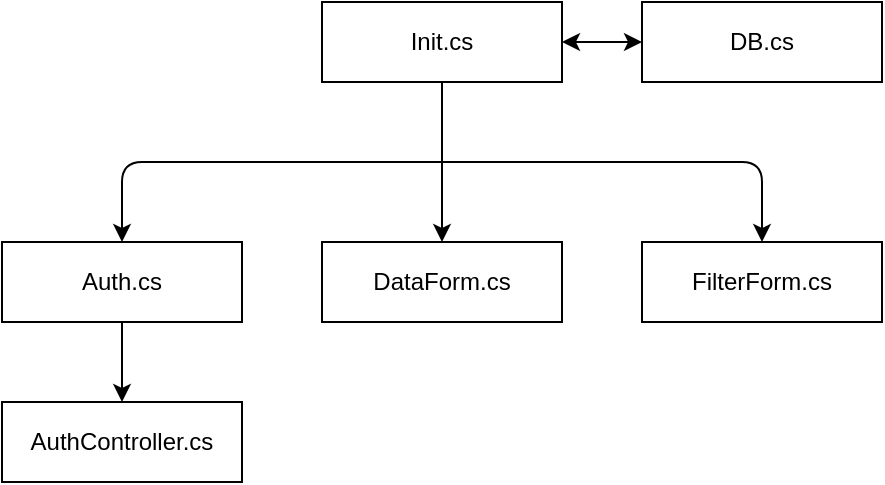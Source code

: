 <mxfile version="14.3.1" type="device"><diagram id="b3mJHNXlsQLKb3LlJnQ2" name="Page-1"><mxGraphModel dx="1038" dy="580" grid="1" gridSize="10" guides="1" tooltips="1" connect="1" arrows="1" fold="1" page="1" pageScale="1" pageWidth="827" pageHeight="1169" math="0" shadow="0"><root><mxCell id="0"/><mxCell id="1" parent="0"/><mxCell id="twA9mJwVLPKcFpg7vzMZ-16" style="edgeStyle=orthogonalEdgeStyle;rounded=0;orthogonalLoop=1;jettySize=auto;html=1;exitX=0.5;exitY=1;exitDx=0;exitDy=0;entryX=0.5;entryY=0;entryDx=0;entryDy=0;" parent="1" source="twA9mJwVLPKcFpg7vzMZ-1" target="twA9mJwVLPKcFpg7vzMZ-3" edge="1"><mxGeometry relative="1" as="geometry"/></mxCell><mxCell id="twA9mJwVLPKcFpg7vzMZ-1" value="Init.cs" style="rounded=0;whiteSpace=wrap;html=1;" parent="1" vertex="1"><mxGeometry x="240" y="160" width="120" height="40" as="geometry"/></mxCell><mxCell id="twA9mJwVLPKcFpg7vzMZ-2" value="Auth.cs" style="rounded=0;whiteSpace=wrap;html=1;" parent="1" vertex="1"><mxGeometry x="80" y="280" width="120" height="40" as="geometry"/></mxCell><mxCell id="twA9mJwVLPKcFpg7vzMZ-3" value="DataForm.cs" style="rounded=0;whiteSpace=wrap;html=1;" parent="1" vertex="1"><mxGeometry x="240" y="280" width="120" height="40" as="geometry"/></mxCell><mxCell id="twA9mJwVLPKcFpg7vzMZ-4" value="FilterForm.cs" style="rounded=0;whiteSpace=wrap;html=1;" parent="1" vertex="1"><mxGeometry x="400" y="280" width="120" height="40" as="geometry"/></mxCell><mxCell id="twA9mJwVLPKcFpg7vzMZ-5" value="DB.cs" style="rounded=0;whiteSpace=wrap;html=1;" parent="1" vertex="1"><mxGeometry x="400" y="160" width="120" height="40" as="geometry"/></mxCell><mxCell id="twA9mJwVLPKcFpg7vzMZ-6" value="AuthController.cs" style="rounded=0;whiteSpace=wrap;html=1;" parent="1" vertex="1"><mxGeometry x="80" y="360" width="120" height="40" as="geometry"/></mxCell><mxCell id="twA9mJwVLPKcFpg7vzMZ-13" value="" style="endArrow=classic;startArrow=classic;html=1;exitX=1;exitY=0.5;exitDx=0;exitDy=0;entryX=0;entryY=0.5;entryDx=0;entryDy=0;" parent="1" source="twA9mJwVLPKcFpg7vzMZ-1" target="twA9mJwVLPKcFpg7vzMZ-5" edge="1"><mxGeometry width="50" height="50" relative="1" as="geometry"><mxPoint x="390" y="300" as="sourcePoint"/><mxPoint x="440" y="250" as="targetPoint"/></mxGeometry></mxCell><mxCell id="twA9mJwVLPKcFpg7vzMZ-14" value="" style="endArrow=classic;html=1;exitX=0.5;exitY=1;exitDx=0;exitDy=0;entryX=0.5;entryY=0;entryDx=0;entryDy=0;" parent="1" source="twA9mJwVLPKcFpg7vzMZ-2" target="twA9mJwVLPKcFpg7vzMZ-6" edge="1"><mxGeometry width="50" height="50" relative="1" as="geometry"><mxPoint x="350" y="340" as="sourcePoint"/><mxPoint x="400" y="290" as="targetPoint"/></mxGeometry></mxCell><mxCell id="twA9mJwVLPKcFpg7vzMZ-17" value="" style="endArrow=classic;html=1;entryX=0.5;entryY=0;entryDx=0;entryDy=0;" parent="1" target="twA9mJwVLPKcFpg7vzMZ-4" edge="1"><mxGeometry width="50" height="50" relative="1" as="geometry"><mxPoint x="300" y="240" as="sourcePoint"/><mxPoint x="440" y="270" as="targetPoint"/><Array as="points"><mxPoint x="460" y="240"/></Array></mxGeometry></mxCell><mxCell id="twA9mJwVLPKcFpg7vzMZ-18" value="" style="endArrow=classic;html=1;entryX=0.5;entryY=0;entryDx=0;entryDy=0;" parent="1" target="twA9mJwVLPKcFpg7vzMZ-2" edge="1"><mxGeometry width="50" height="50" relative="1" as="geometry"><mxPoint x="300" y="240" as="sourcePoint"/><mxPoint x="440" y="270" as="targetPoint"/><Array as="points"><mxPoint x="140" y="240"/></Array></mxGeometry></mxCell></root></mxGraphModel></diagram></mxfile>